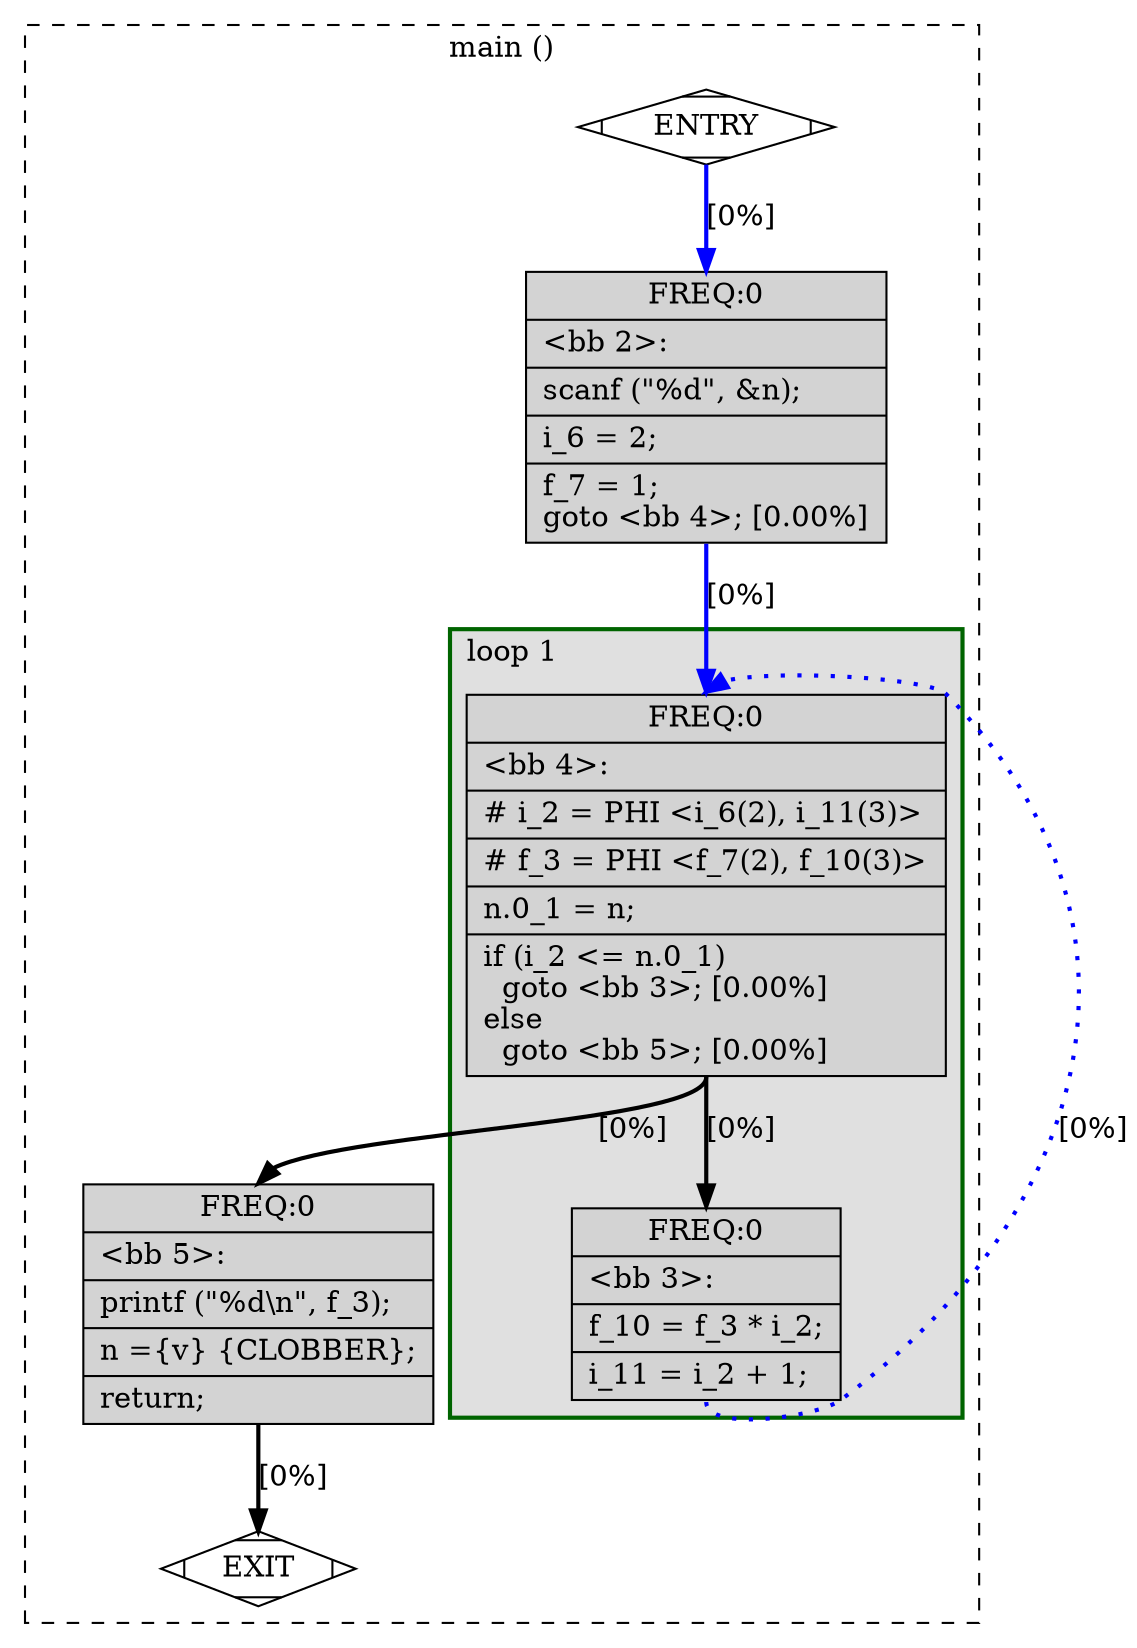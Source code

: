 digraph "test1.c.227t.optimized" {
overlap=false;
subgraph "cluster_main" {
	style="dashed";
	color="black";
	label="main ()";
	subgraph cluster_0_1 {
	style="filled";
	color="darkgreen";
	fillcolor="grey88";
	label="loop 1";
	labeljust=l;
	penwidth=2;
	fn_0_basic_block_4 [shape=record,style=filled,fillcolor=lightgrey,label="{ FREQ:0 |\<bb\ 4\>:\l\
|#\ i_2\ =\ PHI\ \<i_6(2),\ i_11(3)\>\l\
|#\ f_3\ =\ PHI\ \<f_7(2),\ f_10(3)\>\l\
|n.0_1\ =\ n;\l\
|if\ (i_2\ \<=\ n.0_1)\l\
\ \ goto\ \<bb\ 3\>;\ [0.00%]\l\
else\l\
\ \ goto\ \<bb\ 5\>;\ [0.00%]\l\
}"];

	fn_0_basic_block_3 [shape=record,style=filled,fillcolor=lightgrey,label="{ FREQ:0 |\<bb\ 3\>:\l\
|f_10\ =\ f_3\ *\ i_2;\l\
|i_11\ =\ i_2\ +\ 1;\l\
}"];

	}
	fn_0_basic_block_0 [shape=Mdiamond,style=filled,fillcolor=white,label="ENTRY"];

	fn_0_basic_block_1 [shape=Mdiamond,style=filled,fillcolor=white,label="EXIT"];

	fn_0_basic_block_2 [shape=record,style=filled,fillcolor=lightgrey,label="{ FREQ:0 |\<bb\ 2\>:\l\
|scanf\ (\"%d\",\ &n);\l\
|i_6\ =\ 2;\l\
|f_7\ =\ 1;\l\
goto\ \<bb\ 4\>;\ [0.00%]\l\
}"];

	fn_0_basic_block_5 [shape=record,style=filled,fillcolor=lightgrey,label="{ FREQ:0 |\<bb\ 5\>:\l\
|printf\ (\"%d\\n\",\ f_3);\l\
|n\ =\{v\}\ \{CLOBBER\};\l\
|return;\l\
}"];

	fn_0_basic_block_0:s -> fn_0_basic_block_2:n [style="solid,bold",color=blue,weight=100,constraint=true, label="[0%]"];
	fn_0_basic_block_2:s -> fn_0_basic_block_4:n [style="solid,bold",color=blue,weight=100,constraint=true, label="[0%]"];
	fn_0_basic_block_3:s -> fn_0_basic_block_4:n [style="dotted,bold",color=blue,weight=10,constraint=false, label="[0%]"];
	fn_0_basic_block_4:s -> fn_0_basic_block_3:n [style="solid,bold",color=black,weight=10,constraint=true, label="[0%]"];
	fn_0_basic_block_4:s -> fn_0_basic_block_5:n [style="solid,bold",color=black,weight=10,constraint=true, label="[0%]"];
	fn_0_basic_block_5:s -> fn_0_basic_block_1:n [style="solid,bold",color=black,weight=10,constraint=true, label="[0%]"];
	fn_0_basic_block_0:s -> fn_0_basic_block_1:n [style="invis",constraint=true];
}
}
